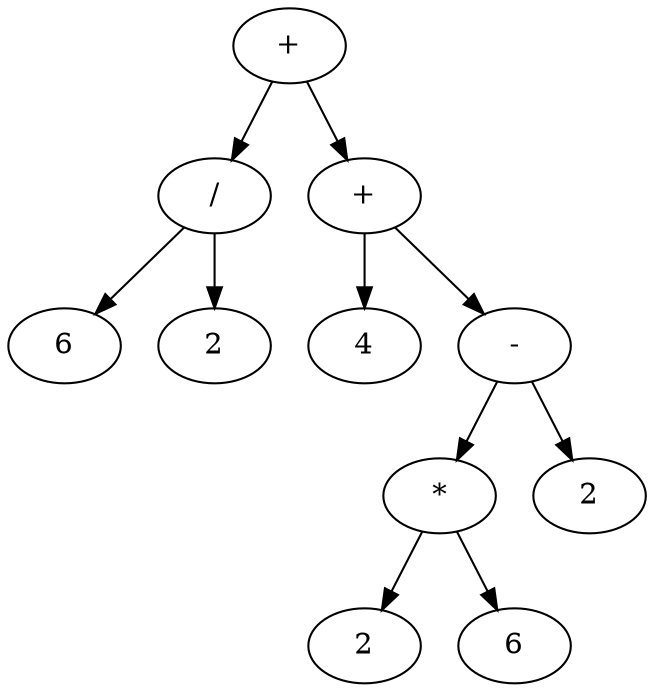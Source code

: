 digraph G { ordering=out 
n0 [ label = "6"];
n1 [ label = "2"];
n2 [ label = "/"];
n2->n0;
n2->n1;
n3 [ label = "4"];
n4 [ label = "2"];
n5 [ label = "6"];
n6 [ label = "*"];
n6->n4;
n6->n5;
n7 [ label = "2"];
n8 [ label = "-"];
n8->n6;
n8->n7;
n9 [ label = "+"];
n9->n3;
n9->n8;
n10 [ label = "+"];
n10->n2;
n10->n9;
}
